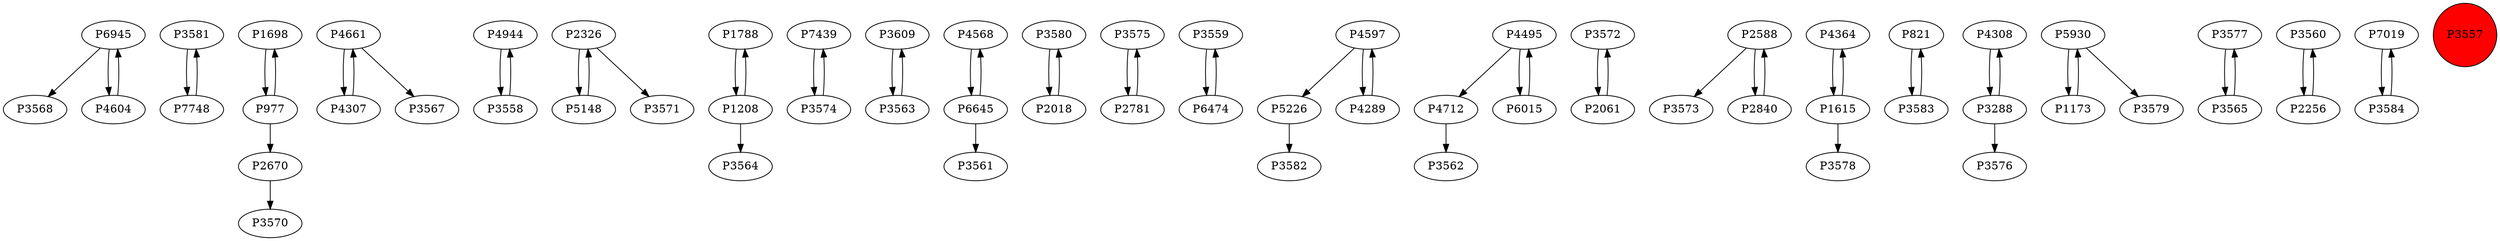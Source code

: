 digraph {
	P6945 -> P3568
	P3581 -> P7748
	P1698 -> P977
	P4661 -> P4307
	P4944 -> P3558
	P2326 -> P5148
	P1788 -> P1208
	P7439 -> P3574
	P3609 -> P3563
	P4568 -> P6645
	P3563 -> P3609
	P4661 -> P3567
	P3558 -> P4944
	P3580 -> P2018
	P3575 -> P2781
	P1208 -> P1788
	P3559 -> P6474
	P4597 -> P5226
	P6645 -> P3561
	P4712 -> P3562
	P4495 -> P4712
	P3572 -> P2061
	P2326 -> P3571
	P5148 -> P2326
	P6945 -> P4604
	P2588 -> P3573
	P4364 -> P1615
	P6015 -> P4495
	P4604 -> P6945
	P821 -> P3583
	P4308 -> P3288
	P6645 -> P4568
	P5226 -> P3582
	P4289 -> P4597
	P7748 -> P3581
	P1208 -> P3564
	P5930 -> P1173
	P977 -> P2670
	P2588 -> P2840
	P977 -> P1698
	P3574 -> P7439
	P1173 -> P5930
	P2840 -> P2588
	P3288 -> P3576
	P1615 -> P4364
	P3577 -> P3565
	P3560 -> P2256
	P2781 -> P3575
	P3288 -> P4308
	P1615 -> P3578
	P4597 -> P4289
	P3565 -> P3577
	P4307 -> P4661
	P2018 -> P3580
	P7019 -> P3584
	P4495 -> P6015
	P2061 -> P3572
	P2256 -> P3560
	P3584 -> P7019
	P6474 -> P3559
	P3583 -> P821
	P5930 -> P3579
	P2670 -> P3570
	P3557 [shape=circle]
	P3557 [style=filled]
	P3557 [fillcolor=red]
}